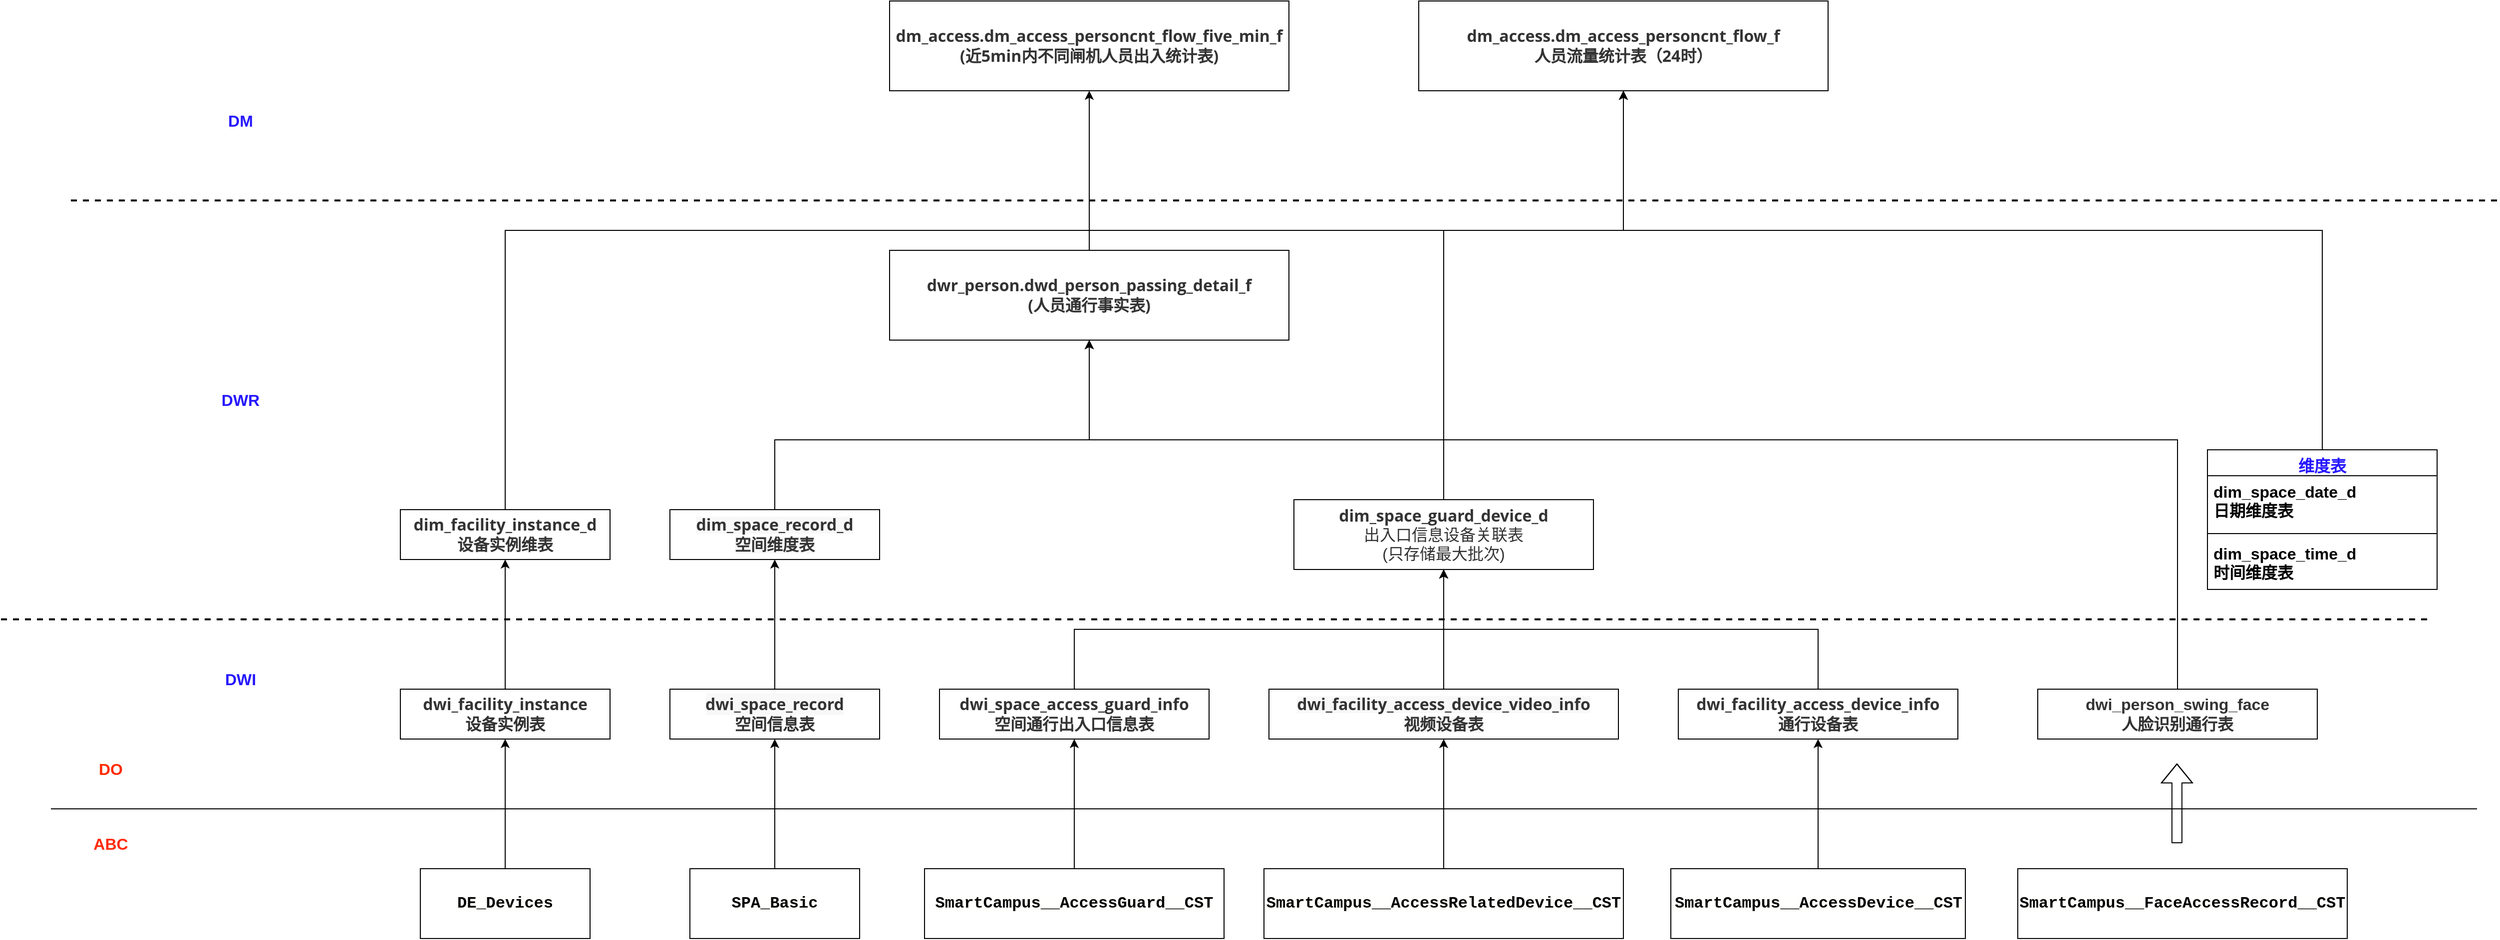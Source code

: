 <mxfile version="14.3.2" type="github">
  <diagram id="ALSrLkM7NoTAbwWm-Tqr" name="Page-1">
    <mxGraphModel dx="2465" dy="896" grid="1" gridSize="10" guides="1" tooltips="1" connect="1" arrows="1" fold="1" page="1" pageScale="1" pageWidth="827" pageHeight="1169" math="0" shadow="0">
      <root>
        <mxCell id="0" />
        <mxCell id="1" parent="0" />
        <mxCell id="fcsJN2qr-9h00e084uWn-1" value="" style="endArrow=none;html=1;fontSize=16;" parent="1" edge="1">
          <mxGeometry width="50" height="50" relative="1" as="geometry">
            <mxPoint x="-30" y="850" as="sourcePoint" />
            <mxPoint x="2400" y="850" as="targetPoint" />
          </mxGeometry>
        </mxCell>
        <mxCell id="vzT4v2eTEF_wzm0baYiw-32" style="edgeStyle=orthogonalEdgeStyle;rounded=0;orthogonalLoop=1;jettySize=auto;html=1;entryX=0.5;entryY=1;entryDx=0;entryDy=0;fontSize=16;fontColor=#FF2A00;" edge="1" parent="1" source="x_IjrBmh7rydG-k_5fCS-1" target="x_IjrBmh7rydG-k_5fCS-26">
          <mxGeometry relative="1" as="geometry" />
        </mxCell>
        <mxCell id="x_IjrBmh7rydG-k_5fCS-1" value="&lt;span style=&quot;color: rgb(51, 51, 51); font-family: &amp;quot;open sans&amp;quot;, &amp;quot;clear sans&amp;quot;, &amp;quot;helvetica neue&amp;quot;, helvetica, arial, sans-serif; font-size: 16px; text-align: left; background-color: rgb(255, 255, 255);&quot;&gt;&lt;span style=&quot;font-size: 16px;&quot;&gt;dwi_facility_instance&lt;br style=&quot;font-size: 16px;&quot;&gt;&lt;/span&gt;&lt;/span&gt;&lt;span style=&quot;color: rgb(50, 50, 50); font-size: 16px; background-color: rgba(255, 255, 255, 0.01);&quot;&gt;设备实例表&lt;/span&gt;&lt;span style=&quot;color: rgb(51, 51, 51); font-family: &amp;quot;open sans&amp;quot;, &amp;quot;clear sans&amp;quot;, &amp;quot;helvetica neue&amp;quot;, helvetica, arial, sans-serif; font-size: 16px; text-align: left; background-color: rgb(255, 255, 255);&quot;&gt;&lt;span style=&quot;font-size: 16px;&quot;&gt;&lt;br style=&quot;font-size: 16px;&quot;&gt;&lt;/span&gt;&lt;/span&gt;" style="rounded=0;whiteSpace=wrap;html=1;fontStyle=1;fontSize=16;" parent="1" vertex="1">
          <mxGeometry x="320" y="730" width="210" height="50" as="geometry" />
        </mxCell>
        <mxCell id="vzT4v2eTEF_wzm0baYiw-33" style="edgeStyle=orthogonalEdgeStyle;rounded=0;orthogonalLoop=1;jettySize=auto;html=1;entryX=0.5;entryY=1;entryDx=0;entryDy=0;fontSize=16;fontColor=#FF2A00;" edge="1" parent="1" source="x_IjrBmh7rydG-k_5fCS-2" target="x_IjrBmh7rydG-k_5fCS-29">
          <mxGeometry relative="1" as="geometry" />
        </mxCell>
        <mxCell id="x_IjrBmh7rydG-k_5fCS-2" value="&lt;span style=&quot;color: rgb(51, 51, 51); font-family: &amp;quot;open sans&amp;quot;, &amp;quot;clear sans&amp;quot;, &amp;quot;helvetica neue&amp;quot;, helvetica, arial, sans-serif; font-size: 16px; text-align: left; background-color: rgb(248, 248, 248);&quot;&gt;&lt;span style=&quot;font-size: 16px;&quot;&gt;dwi_space_record&lt;br style=&quot;font-size: 16px;&quot;&gt;&lt;/span&gt;&lt;/span&gt;&lt;span style=&quot;color: rgb(50, 50, 50); font-size: 16px; background-color: rgba(255, 255, 255, 0.01);&quot;&gt;空间信息表&lt;/span&gt;&lt;span style=&quot;color: rgb(51, 51, 51); font-family: &amp;quot;open sans&amp;quot;, &amp;quot;clear sans&amp;quot;, &amp;quot;helvetica neue&amp;quot;, helvetica, arial, sans-serif; font-size: 16px; text-align: left; background-color: rgb(248, 248, 248);&quot;&gt;&lt;span style=&quot;font-size: 16px;&quot;&gt;&lt;br style=&quot;font-size: 16px;&quot;&gt;&lt;/span&gt;&lt;/span&gt;" style="rounded=0;whiteSpace=wrap;html=1;fontStyle=1;fontSize=16;" parent="1" vertex="1">
          <mxGeometry x="590" y="730" width="210" height="50" as="geometry" />
        </mxCell>
        <mxCell id="vzT4v2eTEF_wzm0baYiw-35" style="edgeStyle=orthogonalEdgeStyle;rounded=0;orthogonalLoop=1;jettySize=auto;html=1;entryX=0.5;entryY=1;entryDx=0;entryDy=0;fontSize=16;fontColor=#FF2A00;" edge="1" parent="1" source="x_IjrBmh7rydG-k_5fCS-4" target="x_IjrBmh7rydG-k_5fCS-31">
          <mxGeometry relative="1" as="geometry" />
        </mxCell>
        <mxCell id="x_IjrBmh7rydG-k_5fCS-4" value="&lt;span style=&quot;text-align: left ; background-color: rgb(248 , 248 , 248)&quot;&gt;&lt;b style=&quot;color: rgb(51 , 51 , 51) ; font-family: &amp;#34;open sans&amp;#34; , &amp;#34;clear sans&amp;#34; , &amp;#34;helvetica neue&amp;#34; , &amp;#34;helvetica&amp;#34; , &amp;#34;arial&amp;#34; , sans-serif ; font-size: 16px&quot;&gt;dwi_facility_access_device_video_info&lt;/b&gt;&lt;br&gt;&lt;font color=&quot;#333333&quot; face=&quot;open sans, clear sans, helvetica neue, helvetica, arial, sans-serif&quot;&gt;&lt;b&gt;视频设备表&lt;/b&gt;&lt;/font&gt;&lt;br&gt;&lt;/span&gt;" style="rounded=0;whiteSpace=wrap;html=1;fontSize=16;" parent="1" vertex="1">
          <mxGeometry x="1190" y="730" width="350" height="50" as="geometry" />
        </mxCell>
        <mxCell id="vzT4v2eTEF_wzm0baYiw-36" style="edgeStyle=orthogonalEdgeStyle;rounded=0;orthogonalLoop=1;jettySize=auto;html=1;entryX=0.5;entryY=1;entryDx=0;entryDy=0;fontSize=16;fontColor=#FF2A00;" edge="1" parent="1" source="x_IjrBmh7rydG-k_5fCS-5" target="x_IjrBmh7rydG-k_5fCS-31">
          <mxGeometry relative="1" as="geometry">
            <Array as="points">
              <mxPoint x="995" y="670" />
              <mxPoint x="1365" y="670" />
            </Array>
          </mxGeometry>
        </mxCell>
        <mxCell id="x_IjrBmh7rydG-k_5fCS-5" value="&lt;span style=&quot;text-align: left; background-color: rgb(255, 255, 255); font-size: 16px;&quot;&gt;&lt;span style=&quot;color: rgb(51, 51, 51); font-family: &amp;quot;open sans&amp;quot;, &amp;quot;clear sans&amp;quot;, &amp;quot;helvetica neue&amp;quot;, helvetica, arial, sans-serif; font-size: 16px;&quot;&gt;dwi_space_access_guard_info&lt;/span&gt;&lt;br style=&quot;font-size: 16px;&quot;&gt;&lt;font color=&quot;#333333&quot; face=&quot;open sans, clear sans, helvetica neue, helvetica, arial, sans-serif&quot; style=&quot;font-size: 16px;&quot;&gt;&lt;span style=&quot;font-size: 16px;&quot;&gt;&lt;span style=&quot;font-size: 16px;&quot;&gt;空间通行出入口信息表&lt;/span&gt;&lt;/span&gt;&lt;/font&gt;&lt;br style=&quot;font-size: 16px;&quot;&gt;&lt;/span&gt;" style="rounded=0;whiteSpace=wrap;html=1;fontStyle=1;fontSize=16;" parent="1" vertex="1">
          <mxGeometry x="860" y="730" width="270" height="50" as="geometry" />
        </mxCell>
        <mxCell id="vzT4v2eTEF_wzm0baYiw-37" style="edgeStyle=orthogonalEdgeStyle;rounded=0;orthogonalLoop=1;jettySize=auto;html=1;entryX=0.5;entryY=1;entryDx=0;entryDy=0;fontSize=16;fontColor=#FF2A00;" edge="1" parent="1" source="x_IjrBmh7rydG-k_5fCS-6" target="x_IjrBmh7rydG-k_5fCS-31">
          <mxGeometry relative="1" as="geometry">
            <Array as="points">
              <mxPoint x="1740" y="670" />
              <mxPoint x="1365" y="670" />
            </Array>
          </mxGeometry>
        </mxCell>
        <mxCell id="x_IjrBmh7rydG-k_5fCS-6" value="&lt;span style=&quot;text-align: left ; background-color: rgb(255 , 255 , 255)&quot;&gt;&lt;b style=&quot;color: rgb(51 , 51 , 51) ; font-family: &amp;#34;open sans&amp;#34; , &amp;#34;clear sans&amp;#34; , &amp;#34;helvetica neue&amp;#34; , &amp;#34;helvetica&amp;#34; , &amp;#34;arial&amp;#34; , sans-serif ; font-size: 16px&quot;&gt;dwi_facility_access_device_info&lt;/b&gt;&lt;br&gt;&lt;font color=&quot;#333333&quot; face=&quot;open sans, clear sans, helvetica neue, helvetica, arial, sans-serif&quot;&gt;&lt;b&gt;通行设备表&lt;/b&gt;&lt;/font&gt;&lt;br&gt;&lt;/span&gt;" style="rounded=0;whiteSpace=wrap;html=1;fontSize=16;" parent="1" vertex="1">
          <mxGeometry x="1600" y="730" width="280" height="50" as="geometry" />
        </mxCell>
        <mxCell id="vzT4v2eTEF_wzm0baYiw-42" style="edgeStyle=orthogonalEdgeStyle;rounded=0;orthogonalLoop=1;jettySize=auto;html=1;entryX=0.5;entryY=1;entryDx=0;entryDy=0;fontSize=16;fontColor=#FF2A00;" edge="1" parent="1" source="x_IjrBmh7rydG-k_5fCS-7" target="x_IjrBmh7rydG-k_5fCS-1">
          <mxGeometry relative="1" as="geometry" />
        </mxCell>
        <mxCell id="x_IjrBmh7rydG-k_5fCS-7" value="&lt;div style=&quot;background-color: rgb(255, 255, 254); font-family: consolas, &amp;quot;courier new&amp;quot;, monospace; line-height: 19px; font-size: 16px;&quot;&gt;&lt;b style=&quot;font-size: 16px;&quot;&gt;&lt;font style=&quot;font-size: 16px;&quot;&gt;DE_Devices&lt;/font&gt;&lt;/b&gt;&lt;/div&gt;" style="rounded=0;whiteSpace=wrap;html=1;fontSize=16;" parent="1" vertex="1">
          <mxGeometry x="340" y="910" width="170" height="70" as="geometry" />
        </mxCell>
        <mxCell id="vzT4v2eTEF_wzm0baYiw-41" style="edgeStyle=orthogonalEdgeStyle;rounded=0;orthogonalLoop=1;jettySize=auto;html=1;entryX=0.5;entryY=1;entryDx=0;entryDy=0;fontSize=16;fontColor=#FF2A00;" edge="1" parent="1" source="x_IjrBmh7rydG-k_5fCS-8" target="x_IjrBmh7rydG-k_5fCS-2">
          <mxGeometry relative="1" as="geometry" />
        </mxCell>
        <mxCell id="x_IjrBmh7rydG-k_5fCS-8" value="&lt;div style=&quot;background-color: rgb(255, 255, 254); font-family: consolas, &amp;quot;courier new&amp;quot;, monospace; line-height: 19px; font-size: 16px;&quot;&gt;&lt;b style=&quot;font-size: 16px;&quot;&gt;&lt;font style=&quot;font-size: 16px;&quot;&gt;SPA_Basic&lt;/font&gt;&lt;/b&gt;&lt;/div&gt;" style="rounded=0;whiteSpace=wrap;html=1;fontSize=16;" parent="1" vertex="1">
          <mxGeometry x="610" y="910" width="170" height="70" as="geometry" />
        </mxCell>
        <mxCell id="vzT4v2eTEF_wzm0baYiw-38" style="edgeStyle=orthogonalEdgeStyle;rounded=0;orthogonalLoop=1;jettySize=auto;html=1;entryX=0.5;entryY=1;entryDx=0;entryDy=0;fontSize=16;fontColor=#FF2A00;" edge="1" parent="1" source="x_IjrBmh7rydG-k_5fCS-11" target="x_IjrBmh7rydG-k_5fCS-6">
          <mxGeometry relative="1" as="geometry" />
        </mxCell>
        <mxCell id="x_IjrBmh7rydG-k_5fCS-11" value="&lt;div style=&quot;background-color: rgb(255, 255, 254); font-family: consolas, &amp;quot;courier new&amp;quot;, monospace; line-height: 19px; font-size: 16px;&quot;&gt;&lt;font style=&quot;font-size: 16px;&quot;&gt;&lt;b style=&quot;font-size: 16px;&quot;&gt;SmartCampus__AccessDevice__CST&lt;/b&gt;&lt;/font&gt;&lt;/div&gt;" style="rounded=0;whiteSpace=wrap;html=1;fontSize=16;" parent="1" vertex="1">
          <mxGeometry x="1592.5" y="910" width="295" height="70" as="geometry" />
        </mxCell>
        <mxCell id="x_IjrBmh7rydG-k_5fCS-12" value="&lt;div style=&quot;background-color: rgb(255, 255, 254); font-family: consolas, &amp;quot;courier new&amp;quot;, monospace; line-height: 19px; font-size: 16px;&quot;&gt;&lt;div style=&quot;font-family: consolas, &amp;quot;courier new&amp;quot;, monospace; line-height: 19px; font-size: 16px;&quot;&gt;&lt;font style=&quot;font-size: 16px;&quot;&gt;&lt;b style=&quot;font-size: 16px;&quot;&gt;SmartCampus__FaceAccessRecord__CST&lt;/b&gt;&lt;/font&gt;&lt;/div&gt;&lt;/div&gt;" style="rounded=0;whiteSpace=wrap;html=1;fontSize=16;" parent="1" vertex="1">
          <mxGeometry x="1940" y="910" width="330" height="70" as="geometry" />
        </mxCell>
        <mxCell id="vzT4v2eTEF_wzm0baYiw-43" style="edgeStyle=orthogonalEdgeStyle;rounded=0;orthogonalLoop=1;jettySize=auto;html=1;entryX=0.5;entryY=1;entryDx=0;entryDy=0;fontSize=16;fontColor=#FF2A00;" edge="1" parent="1" source="x_IjrBmh7rydG-k_5fCS-13" target="vzT4v2eTEF_wzm0baYiw-27">
          <mxGeometry relative="1" as="geometry">
            <Array as="points">
              <mxPoint x="2100" y="480" />
              <mxPoint x="1010" y="480" />
            </Array>
          </mxGeometry>
        </mxCell>
        <mxCell id="x_IjrBmh7rydG-k_5fCS-13" value="&lt;span style=&quot;text-align: left ; background-color: rgb(255 , 255 , 255)&quot;&gt;&lt;font&gt;&lt;b style=&quot;color: rgb(51 , 51 , 51) ; font-size: 16px&quot;&gt;dwi_person_swing_face&lt;/b&gt;&lt;br&gt;&lt;font color=&quot;#333333&quot;&gt;&lt;b&gt;人脸识别通行表&lt;/b&gt;&lt;/font&gt;&lt;br&gt;&lt;/font&gt;&lt;/span&gt;" style="rounded=0;whiteSpace=wrap;html=1;fontSize=16;" parent="1" vertex="1">
          <mxGeometry x="1960" y="730" width="280" height="50" as="geometry" />
        </mxCell>
        <mxCell id="vzT4v2eTEF_wzm0baYiw-39" style="edgeStyle=orthogonalEdgeStyle;rounded=0;orthogonalLoop=1;jettySize=auto;html=1;entryX=0.5;entryY=1;entryDx=0;entryDy=0;fontSize=16;fontColor=#FF2A00;" edge="1" parent="1" source="x_IjrBmh7rydG-k_5fCS-16" target="x_IjrBmh7rydG-k_5fCS-4">
          <mxGeometry relative="1" as="geometry" />
        </mxCell>
        <mxCell id="x_IjrBmh7rydG-k_5fCS-16" value="&lt;div style=&quot;background-color: rgb(255, 255, 254); font-family: consolas, &amp;quot;courier new&amp;quot;, monospace; line-height: 19px; font-size: 16px;&quot;&gt;&lt;font style=&quot;font-size: 16px;&quot;&gt;&lt;b style=&quot;font-size: 16px;&quot;&gt;SmartCampus__AccessRelatedDevice__CST&lt;/b&gt;&lt;/font&gt;&lt;/div&gt;" style="rounded=0;whiteSpace=wrap;html=1;fontSize=16;" parent="1" vertex="1">
          <mxGeometry x="1185" y="910" width="360" height="70" as="geometry" />
        </mxCell>
        <mxCell id="vzT4v2eTEF_wzm0baYiw-40" style="edgeStyle=orthogonalEdgeStyle;rounded=0;orthogonalLoop=1;jettySize=auto;html=1;entryX=0.5;entryY=1;entryDx=0;entryDy=0;fontSize=16;fontColor=#FF2A00;" edge="1" parent="1" source="x_IjrBmh7rydG-k_5fCS-17" target="x_IjrBmh7rydG-k_5fCS-5">
          <mxGeometry relative="1" as="geometry" />
        </mxCell>
        <mxCell id="x_IjrBmh7rydG-k_5fCS-17" value="&lt;div style=&quot;background-color: rgb(255, 255, 254); font-family: consolas, &amp;quot;courier new&amp;quot;, monospace; line-height: 19px; font-size: 16px;&quot;&gt;&lt;b style=&quot;font-size: 16px;&quot;&gt;&lt;font style=&quot;font-size: 16px;&quot;&gt;SmartCampus__AccessGuard__CST&lt;/font&gt;&lt;/b&gt;&lt;/div&gt;" style="rounded=0;whiteSpace=wrap;html=1;fontSize=16;" parent="1" vertex="1">
          <mxGeometry x="845" y="910" width="300" height="70" as="geometry" />
        </mxCell>
        <mxCell id="x_IjrBmh7rydG-k_5fCS-23" value="" style="shape=flexArrow;endArrow=classic;html=1;fontSize=16;" parent="1" edge="1">
          <mxGeometry width="50" height="50" relative="1" as="geometry">
            <mxPoint x="2099.41" y="884.5" as="sourcePoint" />
            <mxPoint x="2099.41" y="804.5" as="targetPoint" />
            <Array as="points">
              <mxPoint x="2099.41" y="844.5" />
            </Array>
          </mxGeometry>
        </mxCell>
        <mxCell id="x_IjrBmh7rydG-k_5fCS-25" value="&lt;font style=&quot;font-size: 16px;&quot;&gt;&lt;b style=&quot;font-size: 16px;&quot;&gt;DO&lt;/b&gt;&lt;/font&gt;" style="text;html=1;strokeColor=none;fillColor=none;align=center;verticalAlign=middle;whiteSpace=wrap;rounded=0;fontSize=16;fontColor=#FF2A00;" parent="1" vertex="1">
          <mxGeometry x="-70" y="760" width="200" height="100" as="geometry" />
        </mxCell>
        <mxCell id="vzT4v2eTEF_wzm0baYiw-28" style="edgeStyle=orthogonalEdgeStyle;rounded=0;orthogonalLoop=1;jettySize=auto;html=1;entryX=0.5;entryY=1;entryDx=0;entryDy=0;fontSize=16;fontColor=#FF2A00;" edge="1" parent="1" source="x_IjrBmh7rydG-k_5fCS-26" target="vzT4v2eTEF_wzm0baYiw-27">
          <mxGeometry relative="1" as="geometry">
            <Array as="points">
              <mxPoint x="425" y="270" />
              <mxPoint x="1010" y="270" />
            </Array>
          </mxGeometry>
        </mxCell>
        <mxCell id="x_IjrBmh7rydG-k_5fCS-26" value="&lt;span style=&quot;text-align: left ; background-color: rgb(255 , 255 , 255)&quot;&gt;&lt;b style=&quot;color: rgb(51 , 51 , 51) ; font-family: &amp;#34;open sans&amp;#34; , &amp;#34;clear sans&amp;#34; , &amp;#34;helvetica neue&amp;#34; , &amp;#34;helvetica&amp;#34; , &amp;#34;arial&amp;#34; , sans-serif ; font-size: 16px&quot;&gt;dim_facility_instance_d&lt;/b&gt;&lt;br&gt;&lt;font color=&quot;#333333&quot; face=&quot;open sans, clear sans, helvetica neue, helvetica, arial, sans-serif&quot;&gt;&lt;b&gt;设备实例维表&lt;/b&gt;&lt;/font&gt;&lt;br&gt;&lt;/span&gt;" style="rounded=0;whiteSpace=wrap;html=1;fontSize=16;" parent="1" vertex="1">
          <mxGeometry x="320" y="550" width="210" height="50" as="geometry" />
        </mxCell>
        <mxCell id="x_IjrBmh7rydG-k_5fCS-27" value="" style="endArrow=none;dashed=1;html=1;strokeWidth=2;fontSize=16;" parent="1" edge="1">
          <mxGeometry width="50" height="50" relative="1" as="geometry">
            <mxPoint x="-80" y="660" as="sourcePoint" />
            <mxPoint x="2350" y="660" as="targetPoint" />
          </mxGeometry>
        </mxCell>
        <mxCell id="vzT4v2eTEF_wzm0baYiw-30" style="edgeStyle=orthogonalEdgeStyle;rounded=0;orthogonalLoop=1;jettySize=auto;html=1;entryX=0.5;entryY=1;entryDx=0;entryDy=0;fontSize=16;fontColor=#FF2A00;" edge="1" parent="1" source="x_IjrBmh7rydG-k_5fCS-29" target="vzT4v2eTEF_wzm0baYiw-27">
          <mxGeometry relative="1" as="geometry">
            <Array as="points">
              <mxPoint x="695" y="480" />
              <mxPoint x="1010" y="480" />
            </Array>
          </mxGeometry>
        </mxCell>
        <mxCell id="x_IjrBmh7rydG-k_5fCS-29" value="&lt;span style=&quot;text-align: left ; background-color: rgb(248 , 248 , 248)&quot;&gt;&lt;b style=&quot;color: rgb(51 , 51 , 51) ; font-family: &amp;#34;open sans&amp;#34; , &amp;#34;clear sans&amp;#34; , &amp;#34;helvetica neue&amp;#34; , &amp;#34;helvetica&amp;#34; , &amp;#34;arial&amp;#34; , sans-serif ; font-size: 16px&quot;&gt;dim_space_record_d&lt;/b&gt;&lt;br&gt;&lt;font color=&quot;#333333&quot; face=&quot;open sans, clear sans, helvetica neue, helvetica, arial, sans-serif&quot;&gt;&lt;b&gt;空间维度表&lt;/b&gt;&lt;/font&gt;&lt;br&gt;&lt;/span&gt;" style="rounded=0;whiteSpace=wrap;html=1;fontSize=16;" parent="1" vertex="1">
          <mxGeometry x="590" y="550" width="210" height="50" as="geometry" />
        </mxCell>
        <mxCell id="vzT4v2eTEF_wzm0baYiw-52" style="edgeStyle=orthogonalEdgeStyle;rounded=0;orthogonalLoop=1;jettySize=auto;html=1;entryX=0.5;entryY=1;entryDx=0;entryDy=0;fontSize=16;fontColor=#2617FF;" edge="1" parent="1" source="x_IjrBmh7rydG-k_5fCS-31" target="vzT4v2eTEF_wzm0baYiw-27">
          <mxGeometry relative="1" as="geometry">
            <Array as="points">
              <mxPoint x="1365" y="480" />
              <mxPoint x="1010" y="480" />
            </Array>
          </mxGeometry>
        </mxCell>
        <mxCell id="vzT4v2eTEF_wzm0baYiw-64" style="edgeStyle=orthogonalEdgeStyle;rounded=0;orthogonalLoop=1;jettySize=auto;html=1;entryX=0.5;entryY=1;entryDx=0;entryDy=0;fontSize=16;fontColor=#2617FF;" edge="1" parent="1" source="x_IjrBmh7rydG-k_5fCS-31" target="vzT4v2eTEF_wzm0baYiw-47">
          <mxGeometry relative="1" as="geometry">
            <Array as="points">
              <mxPoint x="1365" y="270" />
              <mxPoint x="1545" y="270" />
            </Array>
          </mxGeometry>
        </mxCell>
        <mxCell id="x_IjrBmh7rydG-k_5fCS-31" value="&lt;span style=&quot;color: rgb(51, 51, 51); font-family: &amp;quot;open sans&amp;quot;, &amp;quot;clear sans&amp;quot;, &amp;quot;helvetica neue&amp;quot;, helvetica, arial, sans-serif; font-size: 16px; text-align: left; background-color: rgb(255, 255, 255);&quot;&gt;&lt;b style=&quot;font-size: 16px;&quot;&gt;dim_space_guard_device_d&lt;br style=&quot;font-size: 16px;&quot;&gt;&lt;/b&gt;&lt;/span&gt;&lt;div style=&quot;resize: none; outline: 0px; font-size: 16px; color: rgb(50, 50, 50);&quot;&gt;出入口信息设备关联表&lt;/div&gt;&lt;div style=&quot;resize: none; outline: 0px; font-size: 16px; color: rgb(50, 50, 50);&quot;&gt;(只存储最大批次)&lt;/div&gt;" style="rounded=0;whiteSpace=wrap;html=1;fontSize=16;" parent="1" vertex="1">
          <mxGeometry x="1215" y="540" width="300" height="70" as="geometry" />
        </mxCell>
        <mxCell id="vzT4v2eTEF_wzm0baYiw-24" value="&lt;font style=&quot;font-size: 16px;&quot;&gt;&lt;b style=&quot;font-size: 16px;&quot;&gt;ABC&lt;/b&gt;&lt;/font&gt;" style="text;html=1;strokeColor=none;fillColor=none;align=center;verticalAlign=middle;whiteSpace=wrap;rounded=0;fontSize=16;fontColor=#FF2B0A;" vertex="1" parent="1">
          <mxGeometry x="-70" y="835" width="200" height="100" as="geometry" />
        </mxCell>
        <mxCell id="vzT4v2eTEF_wzm0baYiw-25" value="" style="endArrow=none;dashed=1;html=1;strokeWidth=2;fontSize=16;" edge="1" parent="1">
          <mxGeometry width="50" height="50" relative="1" as="geometry">
            <mxPoint x="-10" y="240" as="sourcePoint" />
            <mxPoint x="2420" y="240" as="targetPoint" />
          </mxGeometry>
        </mxCell>
        <mxCell id="vzT4v2eTEF_wzm0baYiw-55" style="edgeStyle=orthogonalEdgeStyle;rounded=0;orthogonalLoop=1;jettySize=auto;html=1;entryX=0.5;entryY=1;entryDx=0;entryDy=0;fontSize=16;fontColor=#2617FF;" edge="1" parent="1" source="vzT4v2eTEF_wzm0baYiw-27" target="vzT4v2eTEF_wzm0baYiw-54">
          <mxGeometry relative="1" as="geometry" />
        </mxCell>
        <mxCell id="vzT4v2eTEF_wzm0baYiw-56" style="edgeStyle=orthogonalEdgeStyle;rounded=0;orthogonalLoop=1;jettySize=auto;html=1;entryX=0.5;entryY=1;entryDx=0;entryDy=0;fontSize=16;fontColor=#2617FF;" edge="1" parent="1" source="vzT4v2eTEF_wzm0baYiw-27" target="vzT4v2eTEF_wzm0baYiw-47">
          <mxGeometry relative="1" as="geometry">
            <Array as="points">
              <mxPoint x="1010" y="270" />
              <mxPoint x="1545" y="270" />
            </Array>
          </mxGeometry>
        </mxCell>
        <mxCell id="vzT4v2eTEF_wzm0baYiw-27" value="&lt;div&gt;&lt;font color=&quot;#333333&quot; face=&quot;open sans, clear sans, helvetica neue, helvetica, arial, sans-serif&quot;&gt;&lt;b&gt;dwr_person.dwd_person_passing_detail_f&lt;/b&gt;&lt;/font&gt;&lt;/div&gt;&lt;div&gt;&lt;font color=&quot;#333333&quot; face=&quot;open sans, clear sans, helvetica neue, helvetica, arial, sans-serif&quot;&gt;&lt;b&gt;(人员通行事实表)&lt;/b&gt;&lt;/font&gt;&lt;/div&gt;" style="rounded=0;whiteSpace=wrap;html=1;fontSize=16;align=center;" vertex="1" parent="1">
          <mxGeometry x="810" y="290" width="400" height="90" as="geometry" />
        </mxCell>
        <mxCell id="vzT4v2eTEF_wzm0baYiw-44" value="&lt;font style=&quot;font-size: 16px&quot;&gt;&lt;b style=&quot;font-size: 16px&quot;&gt;DWI&lt;/b&gt;&lt;/font&gt;" style="text;html=1;strokeColor=none;fillColor=none;align=center;verticalAlign=middle;whiteSpace=wrap;rounded=0;fontSize=16;fontColor=#2617FF;" vertex="1" parent="1">
          <mxGeometry x="60" y="670" width="200" height="100" as="geometry" />
        </mxCell>
        <mxCell id="vzT4v2eTEF_wzm0baYiw-45" value="&lt;font style=&quot;font-size: 16px&quot;&gt;&lt;b style=&quot;font-size: 16px&quot;&gt;DM&lt;/b&gt;&lt;/font&gt;" style="text;html=1;strokeColor=none;fillColor=none;align=center;verticalAlign=middle;whiteSpace=wrap;rounded=0;fontSize=16;fontColor=#2617FF;" vertex="1" parent="1">
          <mxGeometry x="60" y="110" width="200" height="100" as="geometry" />
        </mxCell>
        <mxCell id="vzT4v2eTEF_wzm0baYiw-46" value="&lt;font style=&quot;font-size: 16px&quot;&gt;&lt;b style=&quot;font-size: 16px&quot;&gt;DWR&lt;/b&gt;&lt;/font&gt;" style="text;html=1;strokeColor=none;fillColor=none;align=center;verticalAlign=middle;whiteSpace=wrap;rounded=0;fontSize=16;fontColor=#2617FF;" vertex="1" parent="1">
          <mxGeometry x="60" y="390" width="200" height="100" as="geometry" />
        </mxCell>
        <mxCell id="vzT4v2eTEF_wzm0baYiw-47" value="&lt;div&gt;&lt;/div&gt;&lt;b style=&quot;color: rgb(51 , 51 , 51) ; font-family: &amp;#34;open sans&amp;#34; , &amp;#34;clear sans&amp;#34; , &amp;#34;helvetica neue&amp;#34; , &amp;#34;helvetica&amp;#34; , &amp;#34;arial&amp;#34; , sans-serif&quot;&gt;dm_access.&lt;/b&gt;&lt;font color=&quot;#333333&quot; face=&quot;open sans, clear sans, helvetica neue, helvetica, arial, sans-serif&quot;&gt;&lt;b&gt;dm_access_personcnt_flow_f&lt;/b&gt;&lt;/font&gt;&lt;div&gt;&lt;font color=&quot;#333333&quot; face=&quot;open sans, clear sans, helvetica neue, helvetica, arial, sans-serif&quot;&gt;&lt;b&gt;人员流量统计表（24时）&lt;/b&gt;&lt;/font&gt;&lt;br&gt;&lt;/div&gt;" style="rounded=0;whiteSpace=wrap;html=1;fontSize=16;align=center;" vertex="1" parent="1">
          <mxGeometry x="1340" y="40" width="410" height="90" as="geometry" />
        </mxCell>
        <mxCell id="vzT4v2eTEF_wzm0baYiw-54" value="&lt;div&gt;&lt;font color=&quot;#333333&quot; face=&quot;open sans, clear sans, helvetica neue, helvetica, arial, sans-serif&quot;&gt;&lt;b&gt;dm_access.dm_access_personcnt_flow_five_min_f&lt;/b&gt;&lt;/font&gt;&lt;/div&gt;&lt;div&gt;&lt;font color=&quot;#333333&quot; face=&quot;open sans, clear sans, helvetica neue, helvetica, arial, sans-serif&quot;&gt;&lt;b&gt;(近5min内不同闸机人员出入统计表)&lt;/b&gt;&lt;/font&gt;&lt;/div&gt;" style="rounded=0;whiteSpace=wrap;html=1;fontSize=16;align=center;" vertex="1" parent="1">
          <mxGeometry x="810" y="40" width="400" height="90" as="geometry" />
        </mxCell>
        <mxCell id="vzT4v2eTEF_wzm0baYiw-63" style="edgeStyle=orthogonalEdgeStyle;rounded=0;orthogonalLoop=1;jettySize=auto;html=1;fontSize=16;fontColor=#2617FF;entryX=0.5;entryY=1;entryDx=0;entryDy=0;" edge="1" parent="1" source="vzT4v2eTEF_wzm0baYiw-59" target="vzT4v2eTEF_wzm0baYiw-47">
          <mxGeometry relative="1" as="geometry">
            <mxPoint x="1700" y="330" as="targetPoint" />
            <Array as="points">
              <mxPoint x="2245" y="270" />
              <mxPoint x="1545" y="270" />
            </Array>
          </mxGeometry>
        </mxCell>
        <mxCell id="vzT4v2eTEF_wzm0baYiw-59" value="维度表" style="swimlane;fontStyle=1;align=center;verticalAlign=top;childLayout=stackLayout;horizontal=1;startSize=26;horizontalStack=0;resizeParent=1;resizeParentMax=0;resizeLast=0;collapsible=1;marginBottom=0;fontSize=16;fontColor=#2617FF;" vertex="1" parent="1">
          <mxGeometry x="2130" y="490" width="230" height="140" as="geometry" />
        </mxCell>
        <mxCell id="vzT4v2eTEF_wzm0baYiw-60" value="dim_space_date_d&#xa;日期维度表" style="text;strokeColor=none;fillColor=none;align=left;verticalAlign=top;spacingLeft=4;spacingRight=4;overflow=hidden;rotatable=0;points=[[0,0.5],[1,0.5]];portConstraint=eastwest;fontSize=16;fontStyle=1" vertex="1" parent="vzT4v2eTEF_wzm0baYiw-59">
          <mxGeometry y="26" width="230" height="54" as="geometry" />
        </mxCell>
        <mxCell id="vzT4v2eTEF_wzm0baYiw-61" value="" style="line;strokeWidth=1;fillColor=none;align=left;verticalAlign=middle;spacingTop=-1;spacingLeft=3;spacingRight=3;rotatable=0;labelPosition=right;points=[];portConstraint=eastwest;" vertex="1" parent="vzT4v2eTEF_wzm0baYiw-59">
          <mxGeometry y="80" width="230" height="8" as="geometry" />
        </mxCell>
        <mxCell id="vzT4v2eTEF_wzm0baYiw-62" value="dim_space_time_d&#xa;时间维度表" style="text;strokeColor=none;fillColor=none;align=left;verticalAlign=top;spacingLeft=4;spacingRight=4;overflow=hidden;rotatable=0;points=[[0,0.5],[1,0.5]];portConstraint=eastwest;fontSize=16;fontStyle=1" vertex="1" parent="vzT4v2eTEF_wzm0baYiw-59">
          <mxGeometry y="88" width="230" height="52" as="geometry" />
        </mxCell>
      </root>
    </mxGraphModel>
  </diagram>
</mxfile>
